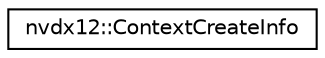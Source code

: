 digraph "Graphical Class Hierarchy"
{
 // LATEX_PDF_SIZE
  edge [fontname="Helvetica",fontsize="10",labelfontname="Helvetica",labelfontsize="10"];
  node [fontname="Helvetica",fontsize="10",shape=record];
  rankdir="LR";
  Node0 [label="nvdx12::ContextCreateInfo",height=0.2,width=0.4,color="black", fillcolor="white", style="filled",URL="$structnvdx12_1_1_context_create_info.html",tooltip=" "];
}
